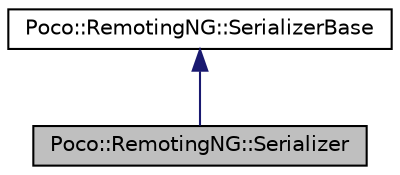 digraph "Poco::RemotingNG::Serializer"
{
 // LATEX_PDF_SIZE
  edge [fontname="Helvetica",fontsize="10",labelfontname="Helvetica",labelfontsize="10"];
  node [fontname="Helvetica",fontsize="10",shape=record];
  Node1 [label="Poco::RemotingNG::Serializer",height=0.2,width=0.4,color="black", fillcolor="grey75", style="filled", fontcolor="black",tooltip=" "];
  Node2 -> Node1 [dir="back",color="midnightblue",fontsize="10",style="solid"];
  Node2 [label="Poco::RemotingNG::SerializerBase",height=0.2,width=0.4,color="black", fillcolor="white", style="filled",URL="$classPoco_1_1RemotingNG_1_1SerializerBase.html",tooltip=" "];
}
